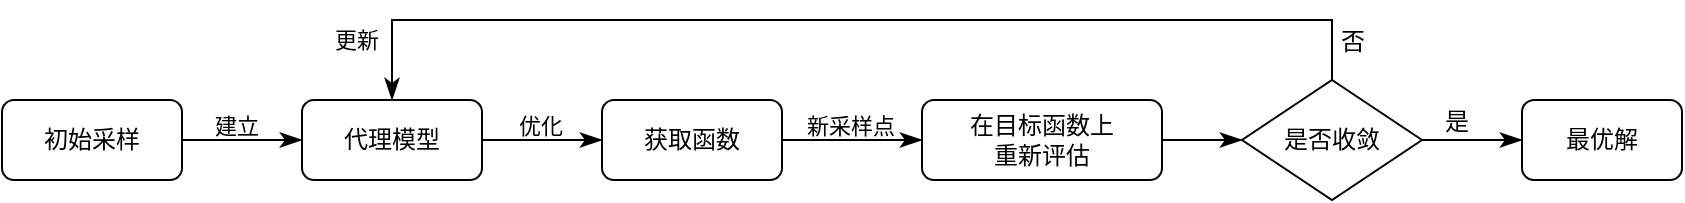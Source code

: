 <mxfile version="24.3.0" type="github">
  <diagram id="C5RBs43oDa-KdzZeNtuy" name="Page-1">
    <mxGraphModel dx="1267" dy="779" grid="1" gridSize="10" guides="1" tooltips="1" connect="1" arrows="1" fold="1" page="1" pageScale="1" pageWidth="827" pageHeight="1169" math="0" shadow="0">
      <root>
        <mxCell id="WIyWlLk6GJQsqaUBKTNV-0" />
        <mxCell id="WIyWlLk6GJQsqaUBKTNV-1" parent="WIyWlLk6GJQsqaUBKTNV-0" />
        <mxCell id="WIyWlLk6GJQsqaUBKTNV-2" value="" style="rounded=0;html=1;jettySize=auto;orthogonalLoop=1;fontSize=11;endArrow=classicThin;endFill=1;endSize=8;strokeWidth=1;shadow=0;labelBackgroundColor=none;edgeStyle=orthogonalEdgeStyle;strokeColor=#000000;" parent="WIyWlLk6GJQsqaUBKTNV-1" source="WIyWlLk6GJQsqaUBKTNV-3" target="7p6x_B56GneXpVJyAj1w-0" edge="1">
          <mxGeometry relative="1" as="geometry">
            <mxPoint x="170" y="210" as="targetPoint" />
          </mxGeometry>
        </mxCell>
        <mxCell id="7p6x_B56GneXpVJyAj1w-7" value="建立" style="edgeLabel;html=1;align=center;verticalAlign=middle;resizable=0;points=[];fontFamily=Helvetica;fontSize=11;fontColor=default;labelBackgroundColor=none;" vertex="1" connectable="0" parent="WIyWlLk6GJQsqaUBKTNV-2">
          <mxGeometry x="-0.45" y="4" relative="1" as="geometry">
            <mxPoint x="10" y="-3" as="offset" />
          </mxGeometry>
        </mxCell>
        <mxCell id="WIyWlLk6GJQsqaUBKTNV-3" value="初始采样" style="rounded=1;whiteSpace=wrap;html=1;fontSize=12;glass=0;strokeWidth=1;shadow=0;" parent="WIyWlLk6GJQsqaUBKTNV-1" vertex="1">
          <mxGeometry x="20" y="190" width="90" height="40" as="geometry" />
        </mxCell>
        <mxCell id="7p6x_B56GneXpVJyAj1w-3" value="" style="edgeStyle=orthogonalEdgeStyle;rounded=0;orthogonalLoop=1;jettySize=auto;html=1;endArrow=classicThin;endFill=1;endSize=8;" edge="1" parent="WIyWlLk6GJQsqaUBKTNV-1" source="7p6x_B56GneXpVJyAj1w-0" target="7p6x_B56GneXpVJyAj1w-2">
          <mxGeometry relative="1" as="geometry" />
        </mxCell>
        <mxCell id="7p6x_B56GneXpVJyAj1w-8" value="优化" style="edgeLabel;html=1;align=center;verticalAlign=middle;resizable=0;points=[];fontFamily=Helvetica;fontSize=11;fontColor=default;labelBackgroundColor=none;" vertex="1" connectable="0" parent="7p6x_B56GneXpVJyAj1w-3">
          <mxGeometry x="0.167" relative="1" as="geometry">
            <mxPoint x="-6" y="-7" as="offset" />
          </mxGeometry>
        </mxCell>
        <mxCell id="7p6x_B56GneXpVJyAj1w-0" value="代理模型" style="rounded=1;whiteSpace=wrap;html=1;" vertex="1" parent="WIyWlLk6GJQsqaUBKTNV-1">
          <mxGeometry x="170" y="190" width="90" height="40" as="geometry" />
        </mxCell>
        <mxCell id="7p6x_B56GneXpVJyAj1w-6" value="" style="edgeStyle=orthogonalEdgeStyle;rounded=0;orthogonalLoop=1;jettySize=auto;html=1;shadow=0;strokeColor=#000000;strokeWidth=1;align=center;verticalAlign=middle;fontFamily=Helvetica;fontSize=11;fontColor=default;labelBackgroundColor=none;endArrow=classicThin;endFill=1;endSize=8;" edge="1" parent="WIyWlLk6GJQsqaUBKTNV-1" source="7p6x_B56GneXpVJyAj1w-2" target="7p6x_B56GneXpVJyAj1w-5">
          <mxGeometry relative="1" as="geometry" />
        </mxCell>
        <mxCell id="7p6x_B56GneXpVJyAj1w-10" value="新采样点" style="edgeLabel;html=1;align=center;verticalAlign=middle;resizable=0;points=[];fontFamily=Helvetica;fontSize=11;fontColor=default;labelBackgroundColor=none;" vertex="1" connectable="0" parent="7p6x_B56GneXpVJyAj1w-6">
          <mxGeometry x="-0.04" y="1" relative="1" as="geometry">
            <mxPoint y="-6" as="offset" />
          </mxGeometry>
        </mxCell>
        <mxCell id="7p6x_B56GneXpVJyAj1w-2" value="获取函数" style="whiteSpace=wrap;html=1;rounded=1;" vertex="1" parent="WIyWlLk6GJQsqaUBKTNV-1">
          <mxGeometry x="320" y="190" width="90" height="40" as="geometry" />
        </mxCell>
        <mxCell id="7p6x_B56GneXpVJyAj1w-13" value="" style="edgeStyle=orthogonalEdgeStyle;rounded=0;orthogonalLoop=1;jettySize=auto;html=1;shadow=0;strokeColor=#000000;strokeWidth=1;align=center;verticalAlign=middle;fontFamily=Helvetica;fontSize=11;fontColor=default;labelBackgroundColor=none;endArrow=classicThin;endFill=1;endSize=8;" edge="1" parent="WIyWlLk6GJQsqaUBKTNV-1" source="7p6x_B56GneXpVJyAj1w-5" target="7p6x_B56GneXpVJyAj1w-12">
          <mxGeometry relative="1" as="geometry" />
        </mxCell>
        <mxCell id="7p6x_B56GneXpVJyAj1w-5" value="在目标函数上&lt;div&gt;重新评估&lt;/div&gt;" style="whiteSpace=wrap;html=1;rounded=1;" vertex="1" parent="WIyWlLk6GJQsqaUBKTNV-1">
          <mxGeometry x="480" y="190" width="120" height="40" as="geometry" />
        </mxCell>
        <mxCell id="7p6x_B56GneXpVJyAj1w-14" style="edgeStyle=orthogonalEdgeStyle;rounded=0;orthogonalLoop=1;jettySize=auto;html=1;exitX=0.5;exitY=0;exitDx=0;exitDy=0;entryX=0.5;entryY=0;entryDx=0;entryDy=0;shadow=0;strokeColor=#000000;strokeWidth=1;align=center;verticalAlign=middle;fontFamily=Helvetica;fontSize=11;fontColor=default;labelBackgroundColor=none;endArrow=classicThin;endFill=1;endSize=8;" edge="1" parent="WIyWlLk6GJQsqaUBKTNV-1" source="7p6x_B56GneXpVJyAj1w-12" target="7p6x_B56GneXpVJyAj1w-0">
          <mxGeometry relative="1" as="geometry">
            <Array as="points">
              <mxPoint x="685" y="150" />
              <mxPoint x="215" y="150" />
            </Array>
          </mxGeometry>
        </mxCell>
        <mxCell id="7p6x_B56GneXpVJyAj1w-15" value="更新" style="edgeLabel;html=1;align=center;verticalAlign=middle;resizable=0;points=[];fontFamily=Helvetica;fontSize=11;fontColor=default;labelBackgroundColor=none;" vertex="1" connectable="0" parent="7p6x_B56GneXpVJyAj1w-14">
          <mxGeometry x="-0.085" y="-3" relative="1" as="geometry">
            <mxPoint x="-271" y="13" as="offset" />
          </mxGeometry>
        </mxCell>
        <mxCell id="7p6x_B56GneXpVJyAj1w-20" value="否" style="edgeLabel;html=1;align=center;verticalAlign=middle;resizable=0;points=[];rounded=1;strokeColor=default;fontFamily=Helvetica;fontSize=12;fontColor=default;fillColor=default;" vertex="1" connectable="0" parent="7p6x_B56GneXpVJyAj1w-14">
          <mxGeometry x="-0.95" y="-1" relative="1" as="geometry">
            <mxPoint x="9" y="-6" as="offset" />
          </mxGeometry>
        </mxCell>
        <mxCell id="7p6x_B56GneXpVJyAj1w-19" value="" style="edgeStyle=orthogonalEdgeStyle;rounded=0;orthogonalLoop=1;jettySize=auto;html=1;shadow=0;strokeColor=#000000;strokeWidth=1;align=center;verticalAlign=middle;fontFamily=Helvetica;fontSize=12;fontColor=default;labelBackgroundColor=none;endArrow=classicThin;endFill=1;endSize=8;" edge="1" parent="WIyWlLk6GJQsqaUBKTNV-1" source="7p6x_B56GneXpVJyAj1w-12" target="7p6x_B56GneXpVJyAj1w-18">
          <mxGeometry relative="1" as="geometry" />
        </mxCell>
        <mxCell id="7p6x_B56GneXpVJyAj1w-21" value="是" style="edgeLabel;html=1;align=center;verticalAlign=middle;resizable=0;points=[];rounded=1;strokeColor=default;fontFamily=Helvetica;fontSize=12;fontColor=default;fillColor=default;" vertex="1" connectable="0" parent="7p6x_B56GneXpVJyAj1w-19">
          <mxGeometry x="-0.32" y="2" relative="1" as="geometry">
            <mxPoint y="-7" as="offset" />
          </mxGeometry>
        </mxCell>
        <mxCell id="7p6x_B56GneXpVJyAj1w-12" value="是否收敛" style="rhombus;whiteSpace=wrap;html=1;rounded=0;" vertex="1" parent="WIyWlLk6GJQsqaUBKTNV-1">
          <mxGeometry x="640" y="180" width="90" height="60" as="geometry" />
        </mxCell>
        <mxCell id="7p6x_B56GneXpVJyAj1w-18" value="最优解" style="whiteSpace=wrap;html=1;rounded=1;" vertex="1" parent="WIyWlLk6GJQsqaUBKTNV-1">
          <mxGeometry x="780" y="190" width="80" height="40" as="geometry" />
        </mxCell>
      </root>
    </mxGraphModel>
  </diagram>
</mxfile>
